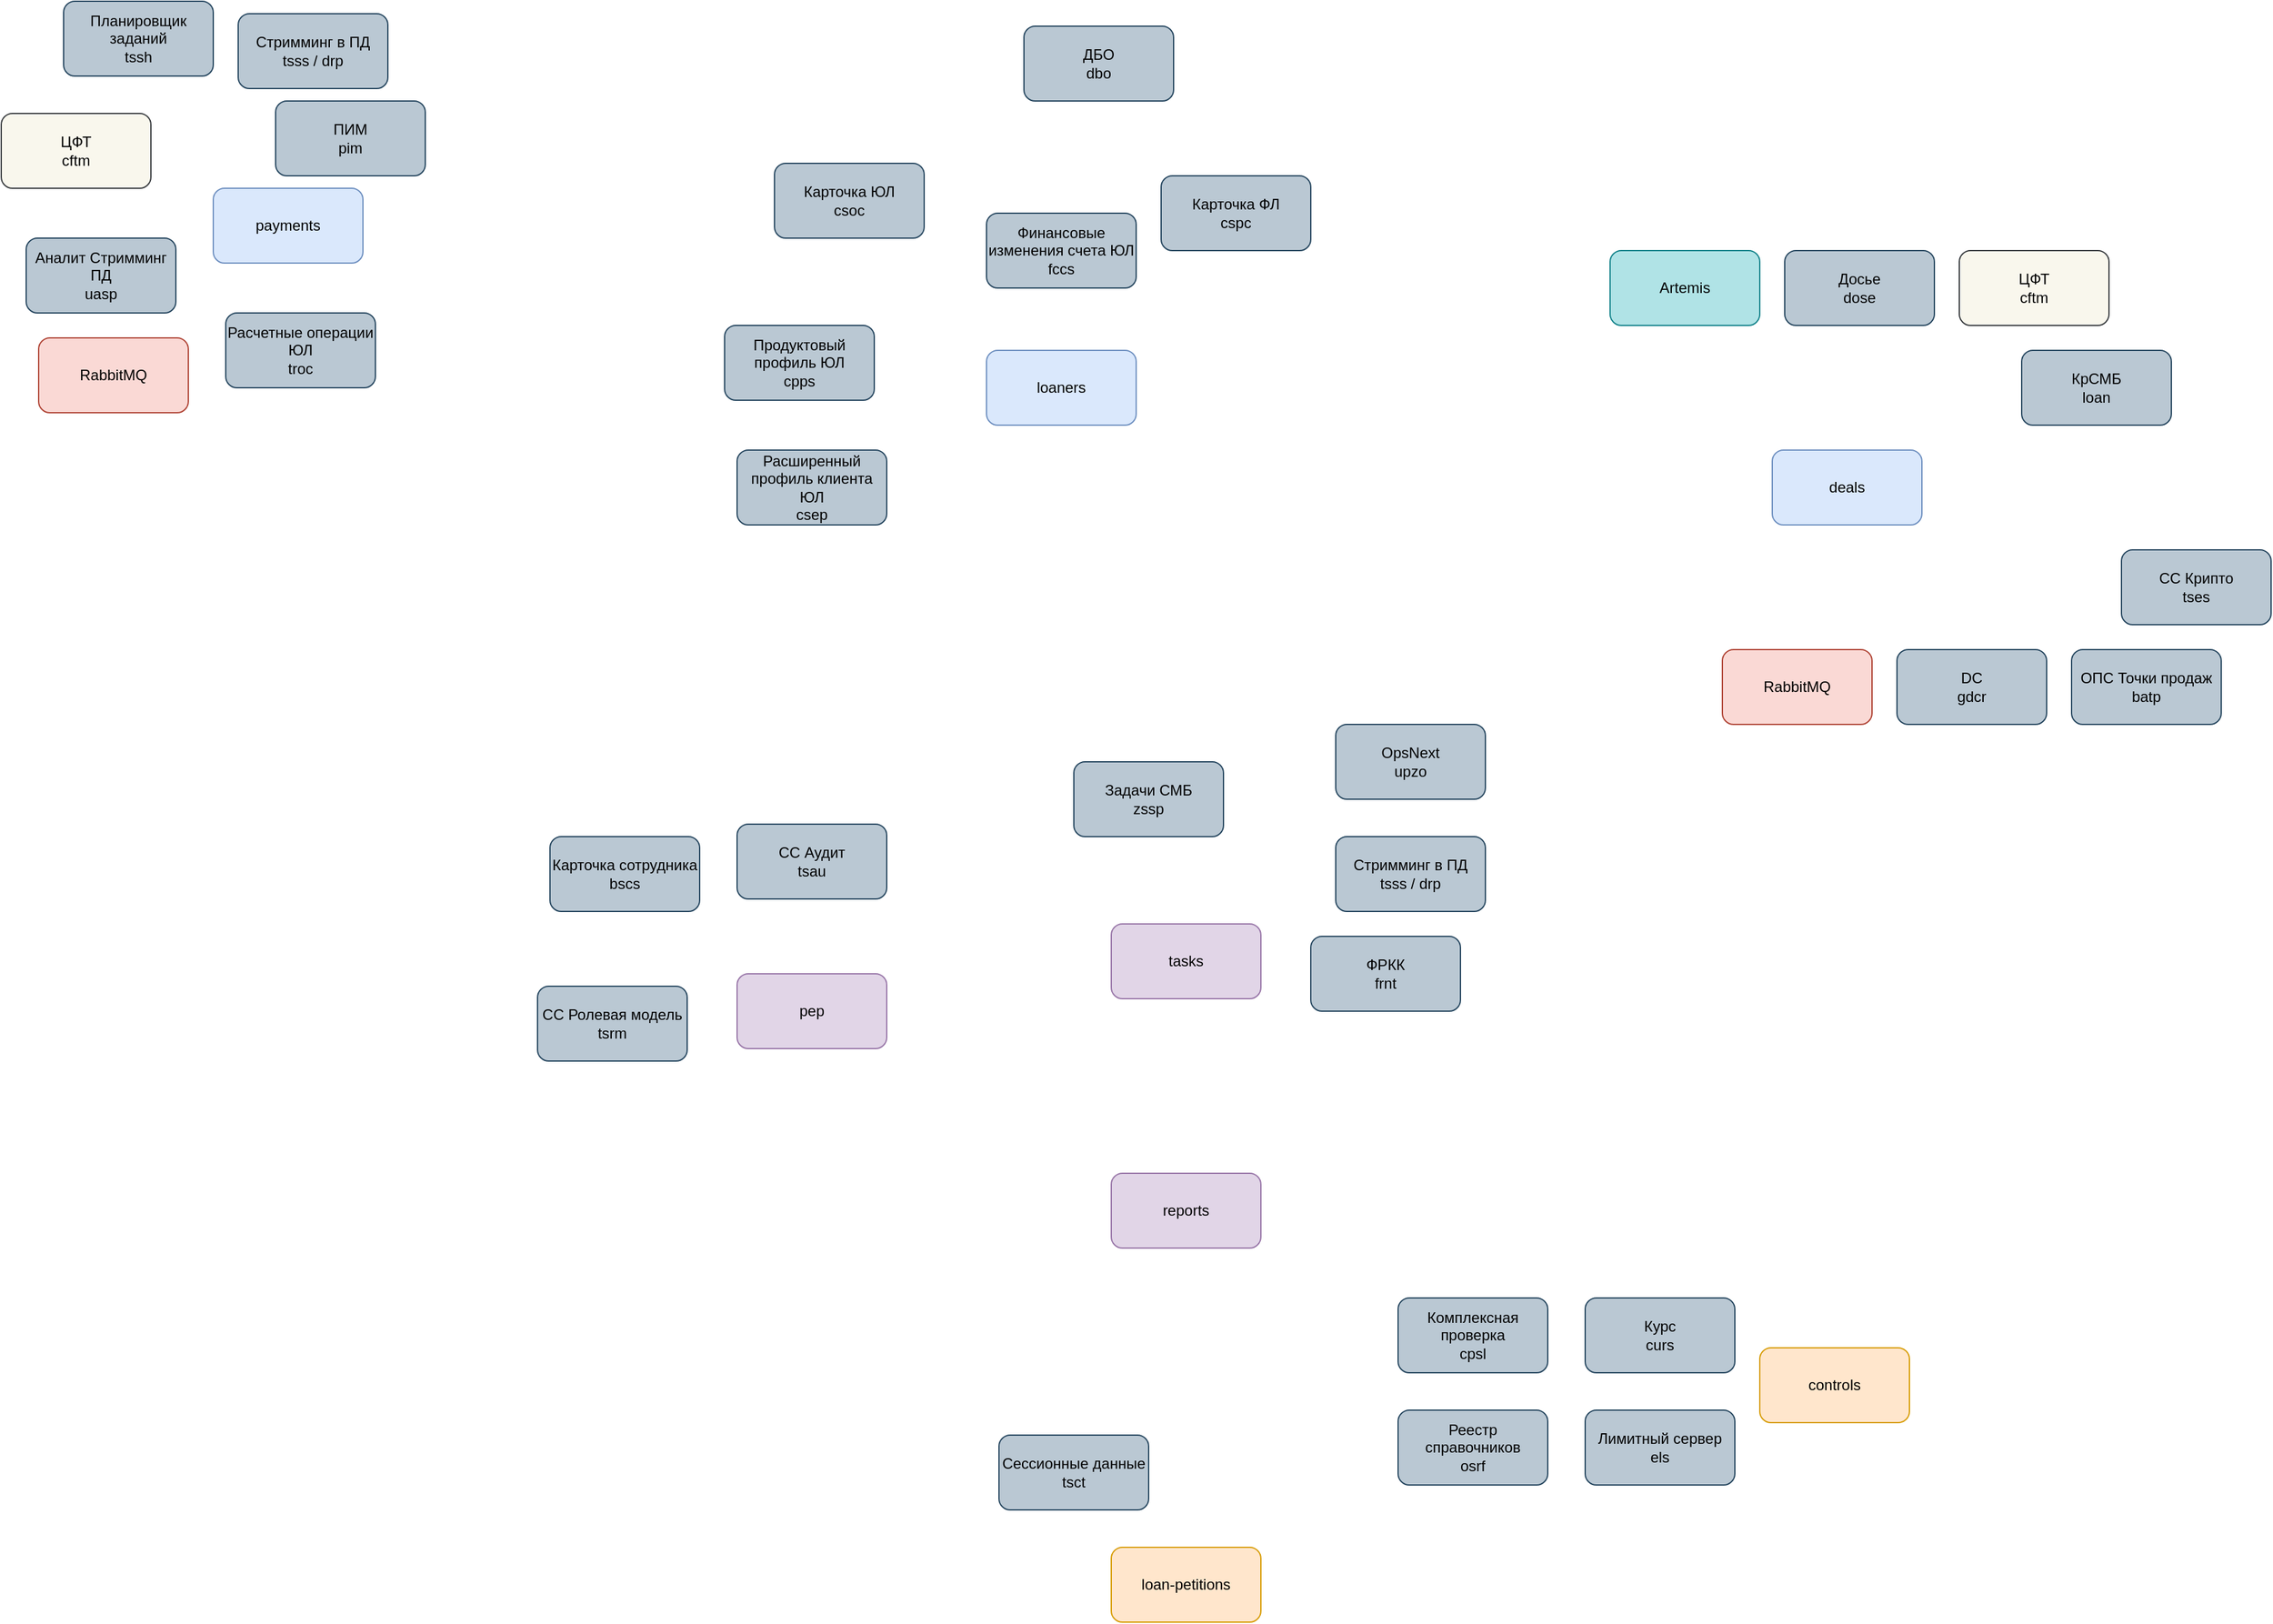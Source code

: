 <mxfile version="24.7.16">
  <diagram name="Страница — 1" id="t4jZ7-XVJNXF6yLmWjbx">
    <mxGraphModel dx="1757" dy="1746" grid="1" gridSize="10" guides="1" tooltips="1" connect="1" arrows="1" fold="1" page="1" pageScale="1" pageWidth="827" pageHeight="1169" math="0" shadow="0">
      <root>
        <mxCell id="0" />
        <mxCell id="1" parent="0" />
        <mxCell id="avL2J_CI90qdSD80F_EQ-6" value="reports" style="rounded=1;whiteSpace=wrap;html=1;fillColor=#e1d5e7;strokeColor=#9673a6;" vertex="1" parent="1">
          <mxGeometry x="150" y="600" width="120" height="60" as="geometry" />
        </mxCell>
        <mxCell id="avL2J_CI90qdSD80F_EQ-8" value="loan-petitions" style="rounded=1;whiteSpace=wrap;html=1;fillColor=#ffe6cc;strokeColor=#d79b00;" vertex="1" parent="1">
          <mxGeometry x="150" y="900" width="120" height="60" as="geometry" />
        </mxCell>
        <mxCell id="avL2J_CI90qdSD80F_EQ-28" value="" style="group" vertex="1" connectable="0" parent="1">
          <mxGeometry x="-160" y="-320" width="470" height="400" as="geometry" />
        </mxCell>
        <mxCell id="avL2J_CI90qdSD80F_EQ-7" value="loaners" style="rounded=1;whiteSpace=wrap;html=1;fillColor=#dae8fc;strokeColor=#6c8ebf;" vertex="1" parent="avL2J_CI90qdSD80F_EQ-28">
          <mxGeometry x="210" y="260" width="120" height="60" as="geometry" />
        </mxCell>
        <mxCell id="avL2J_CI90qdSD80F_EQ-18" value="&lt;div&gt;Продуктовый профиль ЮЛ&lt;/div&gt;&lt;div&gt;cpps&lt;br&gt;&lt;/div&gt;" style="rounded=1;whiteSpace=wrap;html=1;fillColor=#bac8d3;strokeColor=#23445d;" vertex="1" parent="avL2J_CI90qdSD80F_EQ-28">
          <mxGeometry y="240" width="120" height="60" as="geometry" />
        </mxCell>
        <mxCell id="avL2J_CI90qdSD80F_EQ-19" value="&lt;div&gt;Расширенный профиль клиента ЮЛ&lt;/div&gt;&lt;div&gt;csep&lt;br&gt;&lt;/div&gt;" style="rounded=1;whiteSpace=wrap;html=1;fillColor=#bac8d3;strokeColor=#23445d;" vertex="1" parent="avL2J_CI90qdSD80F_EQ-28">
          <mxGeometry x="10" y="340" width="120" height="60" as="geometry" />
        </mxCell>
        <mxCell id="avL2J_CI90qdSD80F_EQ-20" value="&lt;div&gt;Финансовые изменения счета ЮЛ&lt;br&gt;&lt;/div&gt;&lt;div&gt;fccs&lt;br&gt;&lt;/div&gt;" style="rounded=1;whiteSpace=wrap;html=1;fillColor=#bac8d3;strokeColor=#23445d;" vertex="1" parent="avL2J_CI90qdSD80F_EQ-28">
          <mxGeometry x="210" y="150" width="120" height="60" as="geometry" />
        </mxCell>
        <mxCell id="avL2J_CI90qdSD80F_EQ-21" value="&lt;div&gt;Карточка ЮЛ&lt;/div&gt;&lt;div&gt;csoc&lt;br&gt;&lt;/div&gt;" style="rounded=1;whiteSpace=wrap;html=1;fillColor=#bac8d3;strokeColor=#23445d;" vertex="1" parent="avL2J_CI90qdSD80F_EQ-28">
          <mxGeometry x="40" y="110" width="120" height="60" as="geometry" />
        </mxCell>
        <mxCell id="avL2J_CI90qdSD80F_EQ-22" value="&lt;div&gt;Карточка ФЛ&lt;/div&gt;&lt;div&gt;cspc&lt;br&gt;&lt;/div&gt;" style="rounded=1;whiteSpace=wrap;html=1;fillColor=#bac8d3;strokeColor=#23445d;" vertex="1" parent="avL2J_CI90qdSD80F_EQ-28">
          <mxGeometry x="350" y="120" width="120" height="60" as="geometry" />
        </mxCell>
        <mxCell id="avL2J_CI90qdSD80F_EQ-24" value="&lt;div&gt;ДБО&lt;br&gt;&lt;/div&gt;dbo" style="rounded=1;whiteSpace=wrap;html=1;fillColor=#bac8d3;strokeColor=#23445d;" vertex="1" parent="avL2J_CI90qdSD80F_EQ-28">
          <mxGeometry x="240" width="120" height="60" as="geometry" />
        </mxCell>
        <mxCell id="avL2J_CI90qdSD80F_EQ-29" value="" style="group" vertex="1" connectable="0" parent="1">
          <mxGeometry x="550" y="-140" width="530" height="380" as="geometry" />
        </mxCell>
        <mxCell id="avL2J_CI90qdSD80F_EQ-1" value="&lt;div&gt;deals&lt;/div&gt;" style="rounded=1;whiteSpace=wrap;html=1;fillColor=#dae8fc;strokeColor=#6c8ebf;" vertex="1" parent="avL2J_CI90qdSD80F_EQ-29">
          <mxGeometry x="130" y="160" width="120" height="60" as="geometry" />
        </mxCell>
        <mxCell id="avL2J_CI90qdSD80F_EQ-9" value="&lt;div&gt;DC&lt;/div&gt;&lt;div&gt;gdcr&lt;br&gt;&lt;/div&gt;" style="rounded=1;whiteSpace=wrap;html=1;fillColor=#bac8d3;strokeColor=#23445d;" vertex="1" parent="avL2J_CI90qdSD80F_EQ-29">
          <mxGeometry x="230" y="320" width="120" height="60" as="geometry" />
        </mxCell>
        <mxCell id="avL2J_CI90qdSD80F_EQ-10" value="&lt;div&gt;Досье&lt;/div&gt;&lt;div&gt;dose&lt;br&gt;&lt;/div&gt;" style="rounded=1;whiteSpace=wrap;html=1;fillColor=#bac8d3;strokeColor=#23445d;" vertex="1" parent="avL2J_CI90qdSD80F_EQ-29">
          <mxGeometry x="140" width="120" height="60" as="geometry" />
        </mxCell>
        <mxCell id="avL2J_CI90qdSD80F_EQ-11" value="&lt;div&gt;ЦФТ&lt;/div&gt;&lt;div&gt;cftm&lt;br&gt;&lt;/div&gt;" style="rounded=1;whiteSpace=wrap;html=1;fillColor=#f9f7ed;strokeColor=#36393d;" vertex="1" parent="avL2J_CI90qdSD80F_EQ-29">
          <mxGeometry x="280" width="120" height="60" as="geometry" />
        </mxCell>
        <mxCell id="avL2J_CI90qdSD80F_EQ-12" value="&lt;div&gt;СС Крипто&lt;/div&gt;&lt;div&gt;tses&lt;br&gt;&lt;/div&gt;" style="rounded=1;whiteSpace=wrap;html=1;fillColor=#bac8d3;strokeColor=#23445d;" vertex="1" parent="avL2J_CI90qdSD80F_EQ-29">
          <mxGeometry x="410" y="240" width="120" height="60" as="geometry" />
        </mxCell>
        <mxCell id="avL2J_CI90qdSD80F_EQ-14" value="&lt;div&gt;КрСМБ&lt;/div&gt;&lt;div&gt;loan&lt;br&gt;&lt;/div&gt;" style="rounded=1;whiteSpace=wrap;html=1;fillColor=#bac8d3;strokeColor=#23445d;" vertex="1" parent="avL2J_CI90qdSD80F_EQ-29">
          <mxGeometry x="330" y="80" width="120" height="60" as="geometry" />
        </mxCell>
        <mxCell id="avL2J_CI90qdSD80F_EQ-15" value="&lt;div&gt;ОПС Точки продаж&lt;/div&gt;&lt;div&gt;batp&lt;br&gt;&lt;/div&gt;" style="rounded=1;whiteSpace=wrap;html=1;fillColor=#bac8d3;strokeColor=#23445d;" vertex="1" parent="avL2J_CI90qdSD80F_EQ-29">
          <mxGeometry x="370" y="320" width="120" height="60" as="geometry" />
        </mxCell>
        <mxCell id="avL2J_CI90qdSD80F_EQ-16" value="RabbitMQ" style="rounded=1;whiteSpace=wrap;html=1;fillColor=#fad9d5;strokeColor=#ae4132;" vertex="1" parent="avL2J_CI90qdSD80F_EQ-29">
          <mxGeometry x="90" y="320" width="120" height="60" as="geometry" />
        </mxCell>
        <mxCell id="avL2J_CI90qdSD80F_EQ-17" value="Artemis" style="rounded=1;whiteSpace=wrap;html=1;fillColor=#b0e3e6;strokeColor=#0e8088;" vertex="1" parent="avL2J_CI90qdSD80F_EQ-29">
          <mxGeometry width="120" height="60" as="geometry" />
        </mxCell>
        <mxCell id="avL2J_CI90qdSD80F_EQ-36" value="" style="group" vertex="1" connectable="0" parent="1">
          <mxGeometry x="-740" y="-340" width="340" height="330" as="geometry" />
        </mxCell>
        <mxCell id="avL2J_CI90qdSD80F_EQ-35" value="RabbitMQ" style="rounded=1;whiteSpace=wrap;html=1;fillColor=#fad9d5;strokeColor=#ae4132;" vertex="1" parent="avL2J_CI90qdSD80F_EQ-36">
          <mxGeometry x="30" y="270" width="120" height="60" as="geometry" />
        </mxCell>
        <mxCell id="avL2J_CI90qdSD80F_EQ-2" value="payments" style="rounded=1;whiteSpace=wrap;html=1;fillColor=#dae8fc;strokeColor=#6c8ebf;" vertex="1" parent="avL2J_CI90qdSD80F_EQ-36">
          <mxGeometry x="170" y="150" width="120" height="60" as="geometry" />
        </mxCell>
        <mxCell id="avL2J_CI90qdSD80F_EQ-27" value="&lt;div&gt;Стримминг в ПД&lt;/div&gt;&lt;div&gt;tsss / drp&lt;br&gt;&lt;/div&gt;" style="rounded=1;whiteSpace=wrap;html=1;fillColor=#bac8d3;strokeColor=#23445d;" vertex="1" parent="avL2J_CI90qdSD80F_EQ-36">
          <mxGeometry x="190" y="10" width="120" height="60" as="geometry" />
        </mxCell>
        <mxCell id="avL2J_CI90qdSD80F_EQ-30" value="&lt;div&gt;ЦФТ&lt;/div&gt;&lt;div&gt;cftm&lt;br&gt;&lt;/div&gt;" style="rounded=1;whiteSpace=wrap;html=1;fillColor=#f9f7ed;strokeColor=#36393d;" vertex="1" parent="avL2J_CI90qdSD80F_EQ-36">
          <mxGeometry y="90" width="120" height="60" as="geometry" />
        </mxCell>
        <mxCell id="avL2J_CI90qdSD80F_EQ-31" value="&lt;div&gt;Аналит Стримминг ПД&lt;/div&gt;uasp" style="rounded=1;whiteSpace=wrap;html=1;fillColor=#bac8d3;strokeColor=#23445d;" vertex="1" parent="avL2J_CI90qdSD80F_EQ-36">
          <mxGeometry x="20" y="190" width="120" height="60" as="geometry" />
        </mxCell>
        <mxCell id="avL2J_CI90qdSD80F_EQ-32" value="&lt;div&gt;Планировщик заданий&lt;/div&gt;&lt;div&gt;tssh&lt;br&gt;&lt;/div&gt;" style="rounded=1;whiteSpace=wrap;html=1;fillColor=#bac8d3;strokeColor=#23445d;" vertex="1" parent="avL2J_CI90qdSD80F_EQ-36">
          <mxGeometry x="50" width="120" height="60" as="geometry" />
        </mxCell>
        <mxCell id="avL2J_CI90qdSD80F_EQ-33" value="&lt;div&gt;Расчетные операции ЮЛ&lt;/div&gt;&lt;div&gt;troc&lt;br&gt;&lt;/div&gt;" style="rounded=1;whiteSpace=wrap;html=1;fillColor=#bac8d3;strokeColor=#23445d;" vertex="1" parent="avL2J_CI90qdSD80F_EQ-36">
          <mxGeometry x="180" y="250" width="120" height="60" as="geometry" />
        </mxCell>
        <mxCell id="avL2J_CI90qdSD80F_EQ-45" value="&lt;div&gt;ПИМ&lt;/div&gt;&lt;div&gt;pim&lt;/div&gt;" style="rounded=1;whiteSpace=wrap;html=1;fillColor=#bac8d3;strokeColor=#23445d;" vertex="1" parent="avL2J_CI90qdSD80F_EQ-36">
          <mxGeometry x="220" y="80" width="120" height="60" as="geometry" />
        </mxCell>
        <mxCell id="avL2J_CI90qdSD80F_EQ-39" value="" style="group" vertex="1" connectable="0" parent="1">
          <mxGeometry x="-310" y="320" width="280" height="190" as="geometry" />
        </mxCell>
        <mxCell id="avL2J_CI90qdSD80F_EQ-5" value="pep" style="rounded=1;whiteSpace=wrap;html=1;fillColor=#e1d5e7;strokeColor=#9673a6;" vertex="1" parent="avL2J_CI90qdSD80F_EQ-39">
          <mxGeometry x="160" y="120" width="120" height="60" as="geometry" />
        </mxCell>
        <mxCell id="avL2J_CI90qdSD80F_EQ-23" value="&lt;div&gt;Карточка сотрудника&lt;br&gt;&lt;/div&gt;&lt;div&gt;bscs&lt;br&gt;&lt;/div&gt;" style="rounded=1;whiteSpace=wrap;html=1;fillColor=#bac8d3;strokeColor=#23445d;" vertex="1" parent="avL2J_CI90qdSD80F_EQ-39">
          <mxGeometry x="10" y="10" width="120" height="60" as="geometry" />
        </mxCell>
        <mxCell id="avL2J_CI90qdSD80F_EQ-37" value="&lt;div&gt;СС Аудит&lt;/div&gt;&lt;div&gt;tsau&lt;br&gt;&lt;/div&gt;" style="rounded=1;whiteSpace=wrap;html=1;fillColor=#bac8d3;strokeColor=#23445d;" vertex="1" parent="avL2J_CI90qdSD80F_EQ-39">
          <mxGeometry x="160" width="120" height="60" as="geometry" />
        </mxCell>
        <mxCell id="avL2J_CI90qdSD80F_EQ-38" value="&lt;div&gt;СС Ролевая модель&lt;/div&gt;&lt;div&gt;tsrm&lt;br&gt;&lt;/div&gt;" style="rounded=1;whiteSpace=wrap;html=1;fillColor=#bac8d3;strokeColor=#23445d;" vertex="1" parent="avL2J_CI90qdSD80F_EQ-39">
          <mxGeometry y="130" width="120" height="60" as="geometry" />
        </mxCell>
        <mxCell id="avL2J_CI90qdSD80F_EQ-42" value="" style="group" vertex="1" connectable="0" parent="1">
          <mxGeometry x="150" y="280" width="300" height="190" as="geometry" />
        </mxCell>
        <mxCell id="avL2J_CI90qdSD80F_EQ-4" value="tasks" style="rounded=1;whiteSpace=wrap;html=1;fillColor=#e1d5e7;strokeColor=#9673a6;" vertex="1" parent="avL2J_CI90qdSD80F_EQ-42">
          <mxGeometry y="120" width="120" height="60" as="geometry" />
        </mxCell>
        <mxCell id="avL2J_CI90qdSD80F_EQ-40" value="&lt;div&gt;Задачи СМБ&lt;br&gt;&lt;/div&gt;&lt;div&gt;zssp&lt;br&gt;&lt;/div&gt;" style="rounded=1;whiteSpace=wrap;html=1;fillColor=#bac8d3;strokeColor=#23445d;" vertex="1" parent="avL2J_CI90qdSD80F_EQ-42">
          <mxGeometry x="-30" y="-10" width="120" height="60" as="geometry" />
        </mxCell>
        <mxCell id="avL2J_CI90qdSD80F_EQ-41" value="&lt;div&gt;Стримминг в ПД&lt;/div&gt;&lt;div&gt;tsss / drp&lt;br&gt;&lt;/div&gt;" style="rounded=1;whiteSpace=wrap;html=1;fillColor=#bac8d3;strokeColor=#23445d;" vertex="1" parent="avL2J_CI90qdSD80F_EQ-42">
          <mxGeometry x="180" y="50" width="120" height="60" as="geometry" />
        </mxCell>
        <mxCell id="avL2J_CI90qdSD80F_EQ-43" value="&lt;div&gt;ФРКК&lt;br&gt;&lt;/div&gt;&lt;div&gt;frnt&lt;/div&gt;" style="rounded=1;whiteSpace=wrap;html=1;fillColor=#bac8d3;strokeColor=#23445d;" vertex="1" parent="avL2J_CI90qdSD80F_EQ-42">
          <mxGeometry x="160" y="130" width="120" height="60" as="geometry" />
        </mxCell>
        <mxCell id="avL2J_CI90qdSD80F_EQ-44" value="&lt;div&gt;OpsNext&lt;/div&gt;&lt;div&gt;upzo&lt;br&gt;&lt;/div&gt;" style="rounded=1;whiteSpace=wrap;html=1;fillColor=#bac8d3;strokeColor=#23445d;" vertex="1" parent="avL2J_CI90qdSD80F_EQ-42">
          <mxGeometry x="180" y="-40" width="120" height="60" as="geometry" />
        </mxCell>
        <mxCell id="avL2J_CI90qdSD80F_EQ-50" value="" style="group" vertex="1" connectable="0" parent="1">
          <mxGeometry x="380" y="700" width="410" height="150" as="geometry" />
        </mxCell>
        <mxCell id="avL2J_CI90qdSD80F_EQ-3" value="&lt;div&gt;controls&lt;/div&gt;" style="rounded=1;whiteSpace=wrap;html=1;fillColor=#ffe6cc;strokeColor=#d79b00;" vertex="1" parent="avL2J_CI90qdSD80F_EQ-50">
          <mxGeometry x="290" y="40" width="120" height="60" as="geometry" />
        </mxCell>
        <mxCell id="avL2J_CI90qdSD80F_EQ-46" value="&lt;div&gt;Реестр справочников&lt;/div&gt;&lt;div&gt;osrf&lt;br&gt;&lt;/div&gt;" style="rounded=1;whiteSpace=wrap;html=1;fillColor=#bac8d3;strokeColor=#23445d;" vertex="1" parent="avL2J_CI90qdSD80F_EQ-50">
          <mxGeometry y="90" width="120" height="60" as="geometry" />
        </mxCell>
        <mxCell id="avL2J_CI90qdSD80F_EQ-47" value="&lt;div&gt;Комплексная проверка&lt;br&gt;&lt;/div&gt;cpsl" style="rounded=1;whiteSpace=wrap;html=1;fillColor=#bac8d3;strokeColor=#23445d;" vertex="1" parent="avL2J_CI90qdSD80F_EQ-50">
          <mxGeometry width="120" height="60" as="geometry" />
        </mxCell>
        <mxCell id="avL2J_CI90qdSD80F_EQ-48" value="&lt;div&gt;Курс&lt;/div&gt;&lt;div&gt;curs&lt;br&gt;&lt;/div&gt;" style="rounded=1;whiteSpace=wrap;html=1;fillColor=#bac8d3;strokeColor=#23445d;" vertex="1" parent="avL2J_CI90qdSD80F_EQ-50">
          <mxGeometry x="150" width="120" height="60" as="geometry" />
        </mxCell>
        <mxCell id="avL2J_CI90qdSD80F_EQ-49" value="&lt;div&gt;Лимитный сервер&lt;br&gt;&lt;/div&gt;els" style="rounded=1;whiteSpace=wrap;html=1;fillColor=#bac8d3;strokeColor=#23445d;" vertex="1" parent="avL2J_CI90qdSD80F_EQ-50">
          <mxGeometry x="150" y="90" width="120" height="60" as="geometry" />
        </mxCell>
        <mxCell id="avL2J_CI90qdSD80F_EQ-51" value="&lt;div&gt;Сессионные данные&lt;br&gt;&lt;/div&gt;&lt;div&gt;tsct&lt;/div&gt;" style="rounded=1;whiteSpace=wrap;html=1;fillColor=#bac8d3;strokeColor=#23445d;" vertex="1" parent="1">
          <mxGeometry x="60" y="810" width="120" height="60" as="geometry" />
        </mxCell>
      </root>
    </mxGraphModel>
  </diagram>
</mxfile>
